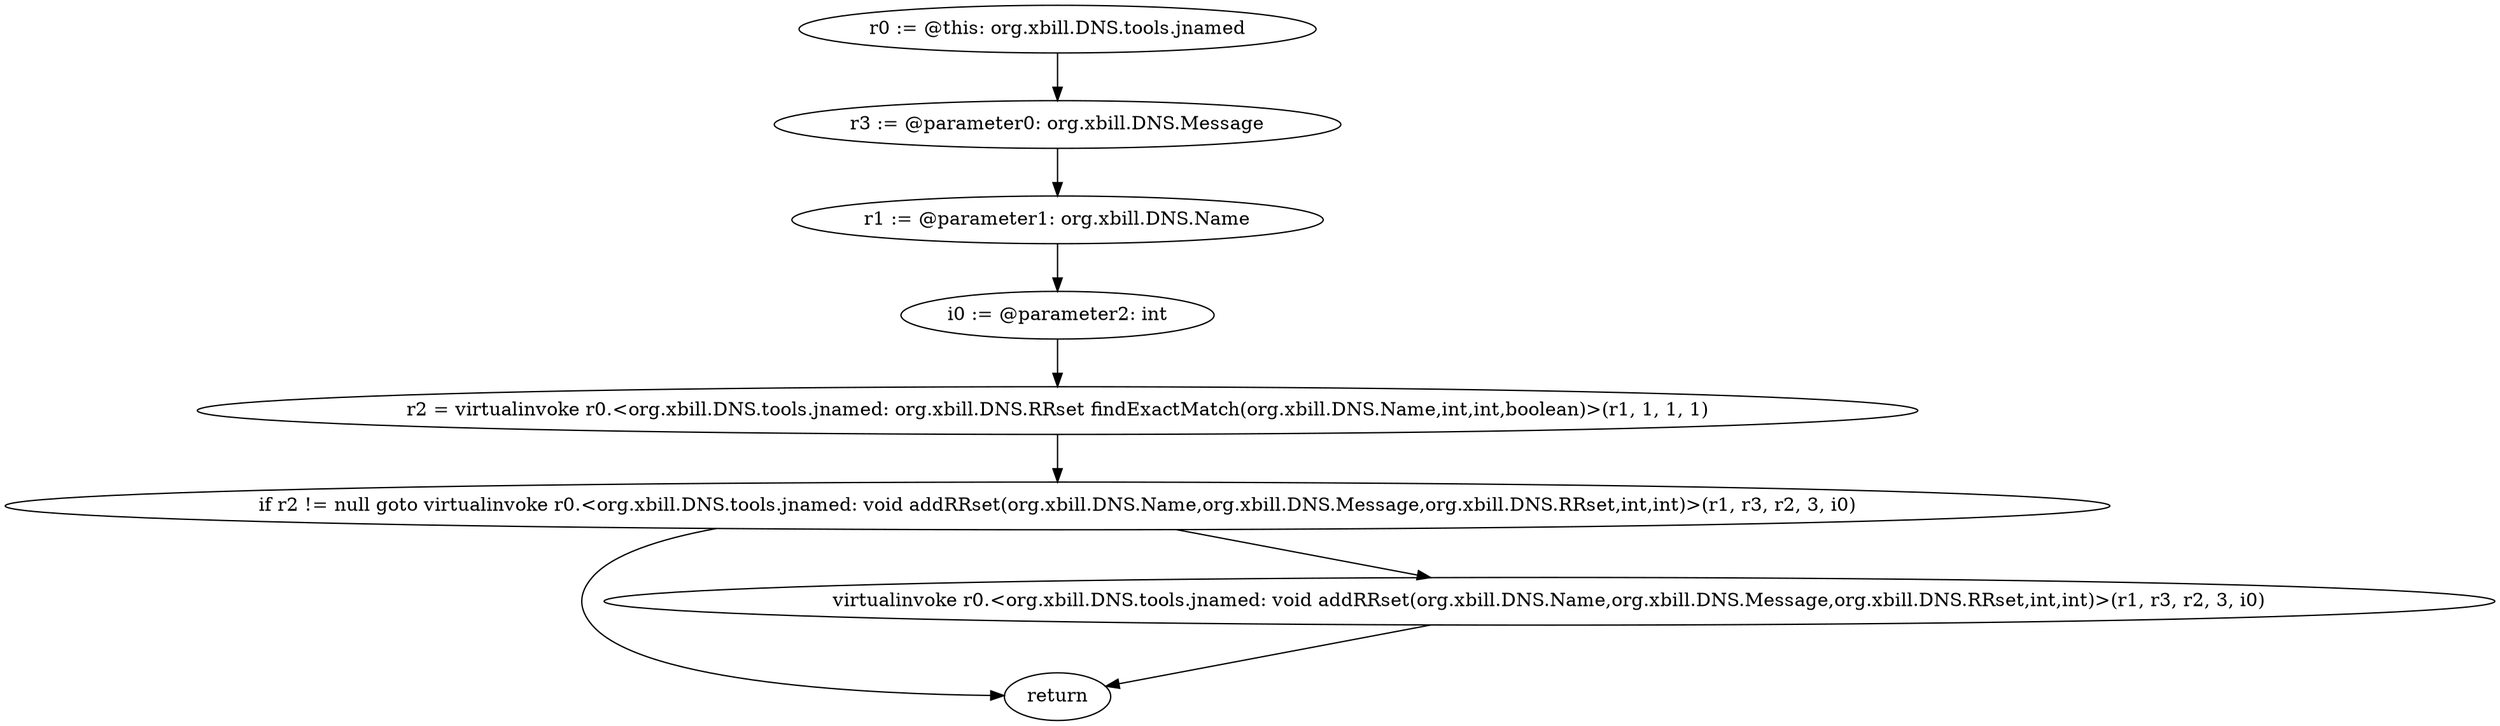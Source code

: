 digraph "unitGraph" {
    "r0 := @this: org.xbill.DNS.tools.jnamed"
    "r3 := @parameter0: org.xbill.DNS.Message"
    "r1 := @parameter1: org.xbill.DNS.Name"
    "i0 := @parameter2: int"
    "r2 = virtualinvoke r0.<org.xbill.DNS.tools.jnamed: org.xbill.DNS.RRset findExactMatch(org.xbill.DNS.Name,int,int,boolean)>(r1, 1, 1, 1)"
    "if r2 != null goto virtualinvoke r0.<org.xbill.DNS.tools.jnamed: void addRRset(org.xbill.DNS.Name,org.xbill.DNS.Message,org.xbill.DNS.RRset,int,int)>(r1, r3, r2, 3, i0)"
    "return"
    "virtualinvoke r0.<org.xbill.DNS.tools.jnamed: void addRRset(org.xbill.DNS.Name,org.xbill.DNS.Message,org.xbill.DNS.RRset,int,int)>(r1, r3, r2, 3, i0)"
    "r0 := @this: org.xbill.DNS.tools.jnamed"->"r3 := @parameter0: org.xbill.DNS.Message";
    "r3 := @parameter0: org.xbill.DNS.Message"->"r1 := @parameter1: org.xbill.DNS.Name";
    "r1 := @parameter1: org.xbill.DNS.Name"->"i0 := @parameter2: int";
    "i0 := @parameter2: int"->"r2 = virtualinvoke r0.<org.xbill.DNS.tools.jnamed: org.xbill.DNS.RRset findExactMatch(org.xbill.DNS.Name,int,int,boolean)>(r1, 1, 1, 1)";
    "r2 = virtualinvoke r0.<org.xbill.DNS.tools.jnamed: org.xbill.DNS.RRset findExactMatch(org.xbill.DNS.Name,int,int,boolean)>(r1, 1, 1, 1)"->"if r2 != null goto virtualinvoke r0.<org.xbill.DNS.tools.jnamed: void addRRset(org.xbill.DNS.Name,org.xbill.DNS.Message,org.xbill.DNS.RRset,int,int)>(r1, r3, r2, 3, i0)";
    "if r2 != null goto virtualinvoke r0.<org.xbill.DNS.tools.jnamed: void addRRset(org.xbill.DNS.Name,org.xbill.DNS.Message,org.xbill.DNS.RRset,int,int)>(r1, r3, r2, 3, i0)"->"return";
    "if r2 != null goto virtualinvoke r0.<org.xbill.DNS.tools.jnamed: void addRRset(org.xbill.DNS.Name,org.xbill.DNS.Message,org.xbill.DNS.RRset,int,int)>(r1, r3, r2, 3, i0)"->"virtualinvoke r0.<org.xbill.DNS.tools.jnamed: void addRRset(org.xbill.DNS.Name,org.xbill.DNS.Message,org.xbill.DNS.RRset,int,int)>(r1, r3, r2, 3, i0)";
    "virtualinvoke r0.<org.xbill.DNS.tools.jnamed: void addRRset(org.xbill.DNS.Name,org.xbill.DNS.Message,org.xbill.DNS.RRset,int,int)>(r1, r3, r2, 3, i0)"->"return";
}
